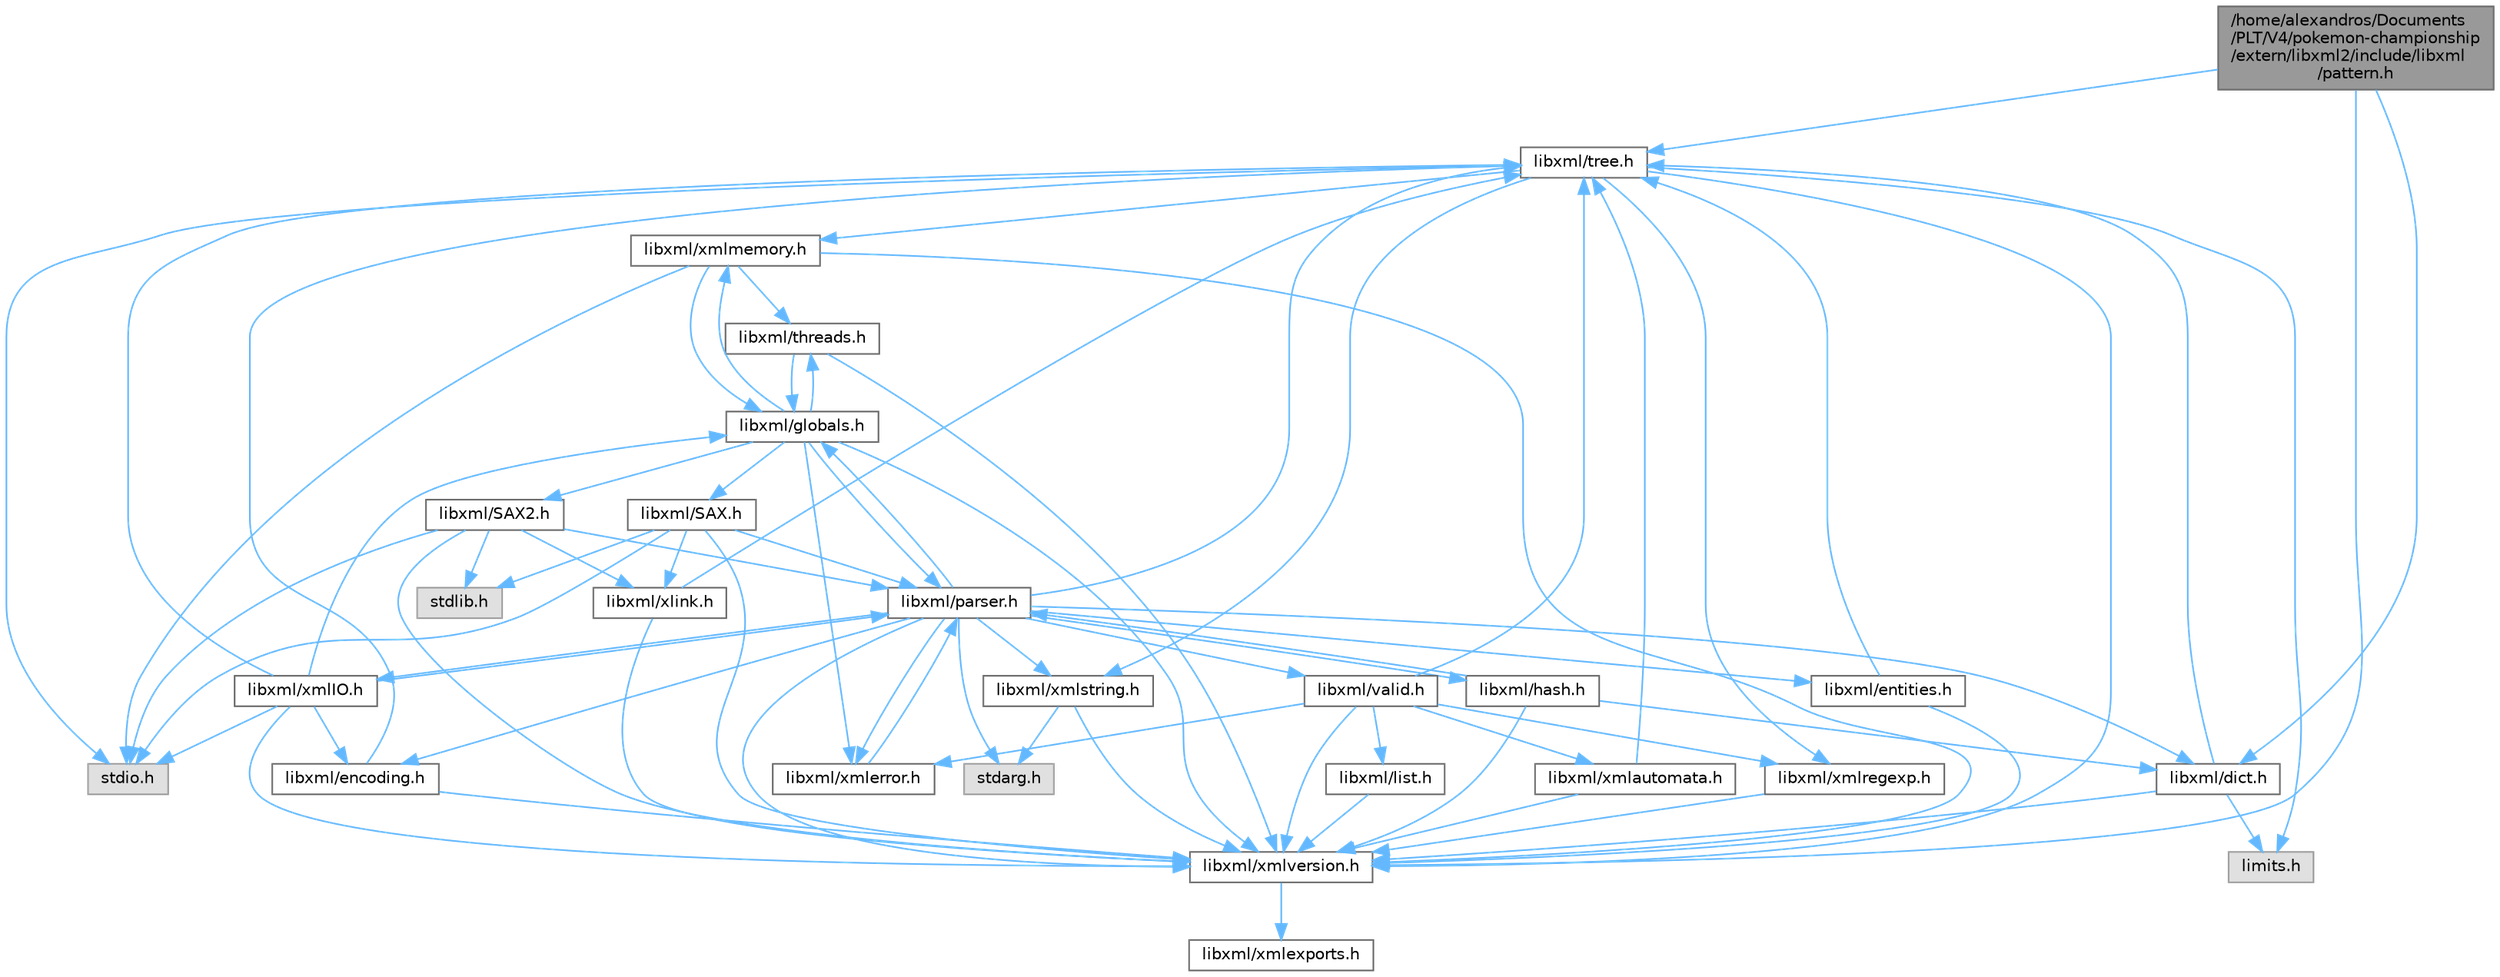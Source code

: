 digraph "/home/alexandros/Documents/PLT/V4/pokemon-championship/extern/libxml2/include/libxml/pattern.h"
{
 // LATEX_PDF_SIZE
  bgcolor="transparent";
  edge [fontname=Helvetica,fontsize=10,labelfontname=Helvetica,labelfontsize=10];
  node [fontname=Helvetica,fontsize=10,shape=box,height=0.2,width=0.4];
  Node1 [label="/home/alexandros/Documents\l/PLT/V4/pokemon-championship\l/extern/libxml2/include/libxml\l/pattern.h",height=0.2,width=0.4,color="gray40", fillcolor="grey60", style="filled", fontcolor="black",tooltip=" "];
  Node1 -> Node2 [color="steelblue1",style="solid"];
  Node2 [label="libxml/xmlversion.h",height=0.2,width=0.4,color="grey40", fillcolor="white", style="filled",URL="$xmlversion_8h.html",tooltip=" "];
  Node2 -> Node3 [color="steelblue1",style="solid"];
  Node3 [label="libxml/xmlexports.h",height=0.2,width=0.4,color="grey40", fillcolor="white", style="filled",URL="$xmlexports_8h.html",tooltip=" "];
  Node1 -> Node4 [color="steelblue1",style="solid"];
  Node4 [label="libxml/tree.h",height=0.2,width=0.4,color="grey40", fillcolor="white", style="filled",URL="$tree_8h.html",tooltip=" "];
  Node4 -> Node5 [color="steelblue1",style="solid"];
  Node5 [label="stdio.h",height=0.2,width=0.4,color="grey60", fillcolor="#E0E0E0", style="filled",tooltip=" "];
  Node4 -> Node6 [color="steelblue1",style="solid"];
  Node6 [label="limits.h",height=0.2,width=0.4,color="grey60", fillcolor="#E0E0E0", style="filled",tooltip=" "];
  Node4 -> Node2 [color="steelblue1",style="solid"];
  Node4 -> Node7 [color="steelblue1",style="solid"];
  Node7 [label="libxml/xmlstring.h",height=0.2,width=0.4,color="grey40", fillcolor="white", style="filled",URL="$xmlstring_8h.html",tooltip=" "];
  Node7 -> Node8 [color="steelblue1",style="solid"];
  Node8 [label="stdarg.h",height=0.2,width=0.4,color="grey60", fillcolor="#E0E0E0", style="filled",tooltip=" "];
  Node7 -> Node2 [color="steelblue1",style="solid"];
  Node4 -> Node9 [color="steelblue1",style="solid"];
  Node9 [label="libxml/xmlregexp.h",height=0.2,width=0.4,color="grey40", fillcolor="white", style="filled",URL="$xmlregexp_8h.html",tooltip=" "];
  Node9 -> Node2 [color="steelblue1",style="solid"];
  Node4 -> Node10 [color="steelblue1",style="solid"];
  Node10 [label="libxml/xmlmemory.h",height=0.2,width=0.4,color="grey40", fillcolor="white", style="filled",URL="$xmlmemory_8h.html",tooltip=" "];
  Node10 -> Node5 [color="steelblue1",style="solid"];
  Node10 -> Node2 [color="steelblue1",style="solid"];
  Node10 -> Node11 [color="steelblue1",style="solid"];
  Node11 [label="libxml/threads.h",height=0.2,width=0.4,color="grey40", fillcolor="white", style="filled",URL="$threads_8h.html",tooltip=" "];
  Node11 -> Node2 [color="steelblue1",style="solid"];
  Node11 -> Node12 [color="steelblue1",style="solid"];
  Node12 [label="libxml/globals.h",height=0.2,width=0.4,color="grey40", fillcolor="white", style="filled",URL="$globals_8h.html",tooltip=" "];
  Node12 -> Node2 [color="steelblue1",style="solid"];
  Node12 -> Node13 [color="steelblue1",style="solid"];
  Node13 [label="libxml/parser.h",height=0.2,width=0.4,color="grey40", fillcolor="white", style="filled",URL="$parser_8h.html",tooltip=" "];
  Node13 -> Node8 [color="steelblue1",style="solid"];
  Node13 -> Node2 [color="steelblue1",style="solid"];
  Node13 -> Node4 [color="steelblue1",style="solid"];
  Node13 -> Node14 [color="steelblue1",style="solid"];
  Node14 [label="libxml/dict.h",height=0.2,width=0.4,color="grey40", fillcolor="white", style="filled",URL="$dict_8h.html",tooltip=" "];
  Node14 -> Node6 [color="steelblue1",style="solid"];
  Node14 -> Node2 [color="steelblue1",style="solid"];
  Node14 -> Node4 [color="steelblue1",style="solid"];
  Node13 -> Node15 [color="steelblue1",style="solid"];
  Node15 [label="libxml/hash.h",height=0.2,width=0.4,color="grey40", fillcolor="white", style="filled",URL="$hash_8h.html",tooltip=" "];
  Node15 -> Node2 [color="steelblue1",style="solid"];
  Node15 -> Node13 [color="steelblue1",style="solid"];
  Node15 -> Node14 [color="steelblue1",style="solid"];
  Node13 -> Node16 [color="steelblue1",style="solid"];
  Node16 [label="libxml/valid.h",height=0.2,width=0.4,color="grey40", fillcolor="white", style="filled",URL="$valid_8h.html",tooltip=" "];
  Node16 -> Node2 [color="steelblue1",style="solid"];
  Node16 -> Node17 [color="steelblue1",style="solid"];
  Node17 [label="libxml/xmlerror.h",height=0.2,width=0.4,color="grey40", fillcolor="white", style="filled",URL="$xmlerror_8h.html",tooltip=" "];
  Node17 -> Node13 [color="steelblue1",style="solid"];
  Node16 -> Node4 [color="steelblue1",style="solid"];
  Node16 -> Node18 [color="steelblue1",style="solid"];
  Node18 [label="libxml/list.h",height=0.2,width=0.4,color="grey40", fillcolor="white", style="filled",URL="$list_8h.html",tooltip=" "];
  Node18 -> Node2 [color="steelblue1",style="solid"];
  Node16 -> Node19 [color="steelblue1",style="solid"];
  Node19 [label="libxml/xmlautomata.h",height=0.2,width=0.4,color="grey40", fillcolor="white", style="filled",URL="$xmlautomata_8h.html",tooltip=" "];
  Node19 -> Node2 [color="steelblue1",style="solid"];
  Node19 -> Node4 [color="steelblue1",style="solid"];
  Node16 -> Node9 [color="steelblue1",style="solid"];
  Node13 -> Node20 [color="steelblue1",style="solid"];
  Node20 [label="libxml/entities.h",height=0.2,width=0.4,color="grey40", fillcolor="white", style="filled",URL="$entities_8h.html",tooltip=" "];
  Node20 -> Node2 [color="steelblue1",style="solid"];
  Node20 -> Node4 [color="steelblue1",style="solid"];
  Node13 -> Node17 [color="steelblue1",style="solid"];
  Node13 -> Node7 [color="steelblue1",style="solid"];
  Node13 -> Node21 [color="steelblue1",style="solid"];
  Node21 [label="libxml/encoding.h",height=0.2,width=0.4,color="grey40", fillcolor="white", style="filled",URL="$encoding_8h.html",tooltip=" "];
  Node21 -> Node2 [color="steelblue1",style="solid"];
  Node21 -> Node4 [color="steelblue1",style="solid"];
  Node13 -> Node22 [color="steelblue1",style="solid"];
  Node22 [label="libxml/xmlIO.h",height=0.2,width=0.4,color="grey40", fillcolor="white", style="filled",URL="$xml_i_o_8h.html",tooltip=" "];
  Node22 -> Node5 [color="steelblue1",style="solid"];
  Node22 -> Node2 [color="steelblue1",style="solid"];
  Node22 -> Node12 [color="steelblue1",style="solid"];
  Node22 -> Node4 [color="steelblue1",style="solid"];
  Node22 -> Node13 [color="steelblue1",style="solid"];
  Node22 -> Node21 [color="steelblue1",style="solid"];
  Node13 -> Node12 [color="steelblue1",style="solid"];
  Node12 -> Node17 [color="steelblue1",style="solid"];
  Node12 -> Node23 [color="steelblue1",style="solid"];
  Node23 [label="libxml/SAX.h",height=0.2,width=0.4,color="grey40", fillcolor="white", style="filled",URL="$_s_a_x_8h.html",tooltip=" "];
  Node23 -> Node5 [color="steelblue1",style="solid"];
  Node23 -> Node24 [color="steelblue1",style="solid"];
  Node24 [label="stdlib.h",height=0.2,width=0.4,color="grey60", fillcolor="#E0E0E0", style="filled",tooltip=" "];
  Node23 -> Node2 [color="steelblue1",style="solid"];
  Node23 -> Node13 [color="steelblue1",style="solid"];
  Node23 -> Node25 [color="steelblue1",style="solid"];
  Node25 [label="libxml/xlink.h",height=0.2,width=0.4,color="grey40", fillcolor="white", style="filled",URL="$xlink_8h.html",tooltip=" "];
  Node25 -> Node2 [color="steelblue1",style="solid"];
  Node25 -> Node4 [color="steelblue1",style="solid"];
  Node12 -> Node26 [color="steelblue1",style="solid"];
  Node26 [label="libxml/SAX2.h",height=0.2,width=0.4,color="grey40", fillcolor="white", style="filled",URL="$_s_a_x2_8h.html",tooltip=" "];
  Node26 -> Node5 [color="steelblue1",style="solid"];
  Node26 -> Node24 [color="steelblue1",style="solid"];
  Node26 -> Node2 [color="steelblue1",style="solid"];
  Node26 -> Node13 [color="steelblue1",style="solid"];
  Node26 -> Node25 [color="steelblue1",style="solid"];
  Node12 -> Node10 [color="steelblue1",style="solid"];
  Node12 -> Node11 [color="steelblue1",style="solid"];
  Node10 -> Node12 [color="steelblue1",style="solid"];
  Node1 -> Node14 [color="steelblue1",style="solid"];
}

